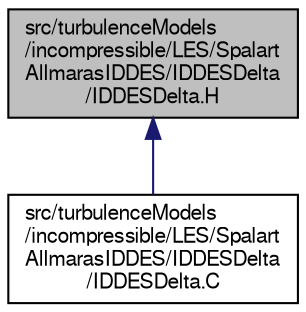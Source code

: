 digraph "src/turbulenceModels/incompressible/LES/SpalartAllmarasIDDES/IDDESDelta/IDDESDelta.H"
{
  bgcolor="transparent";
  edge [fontname="FreeSans",fontsize="10",labelfontname="FreeSans",labelfontsize="10"];
  node [fontname="FreeSans",fontsize="10",shape=record];
  Node3 [label="src/turbulenceModels\l/incompressible/LES/Spalart\lAllmarasIDDES/IDDESDelta\l/IDDESDelta.H",height=0.2,width=0.4,color="black", fillcolor="grey75", style="filled", fontcolor="black"];
  Node3 -> Node4 [dir="back",color="midnightblue",fontsize="10",style="solid",fontname="FreeSans"];
  Node4 [label="src/turbulenceModels\l/incompressible/LES/Spalart\lAllmarasIDDES/IDDESDelta\l/IDDESDelta.C",height=0.2,width=0.4,color="black",URL="$a17462.html"];
}

